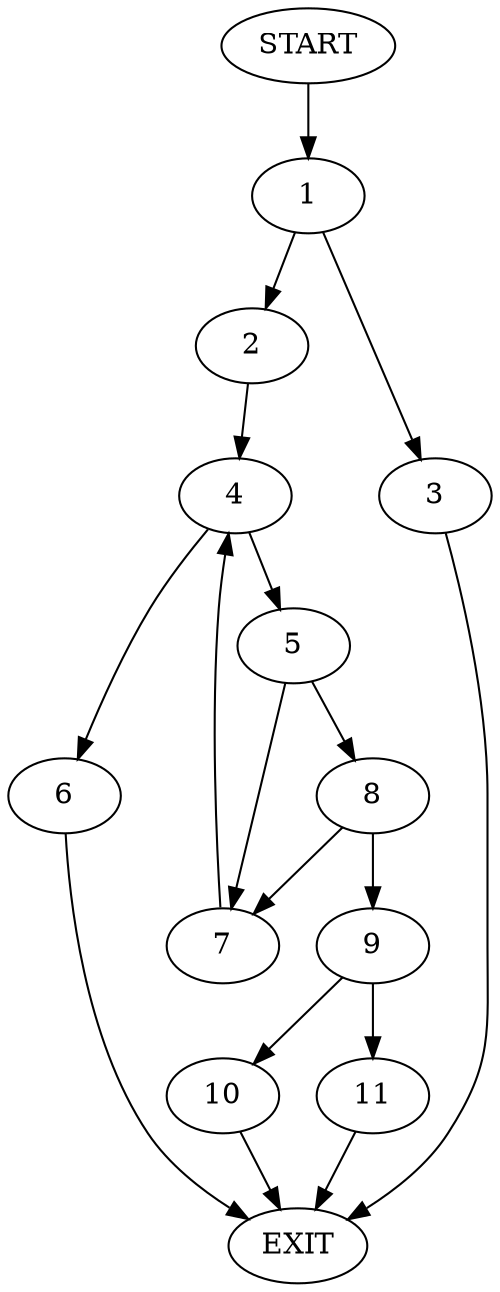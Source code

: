 digraph {
0 [label="START"]
12 [label="EXIT"]
0 -> 1
1 -> 2
1 -> 3
2 -> 4
3 -> 12
4 -> 5
4 -> 6
5 -> 7
5 -> 8
6 -> 12
7 -> 4
8 -> 7
8 -> 9
9 -> 10
9 -> 11
10 -> 12
11 -> 12
}
